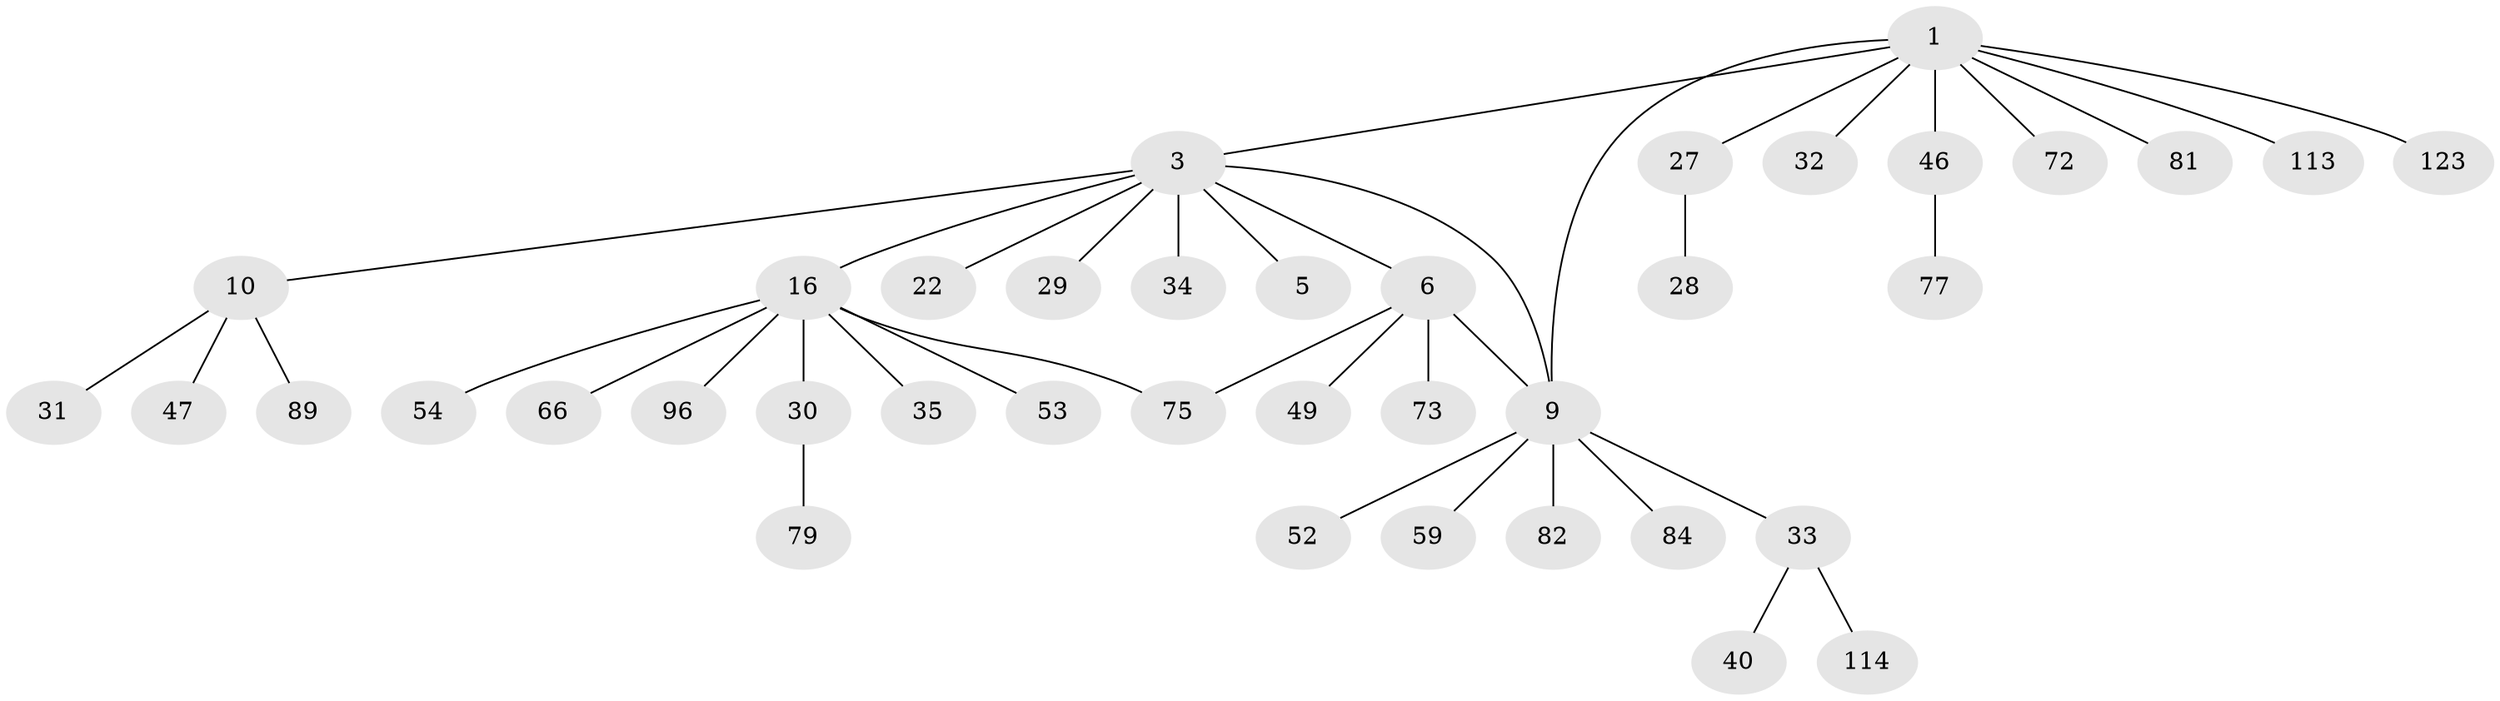 // original degree distribution, {3: 0.13076923076923078, 6: 0.038461538461538464, 7: 0.023076923076923078, 2: 0.2230769230769231, 4: 0.07692307692307693, 1: 0.5, 5: 0.007692307692307693}
// Generated by graph-tools (version 1.1) at 2025/16/03/04/25 18:16:59]
// undirected, 39 vertices, 41 edges
graph export_dot {
graph [start="1"]
  node [color=gray90,style=filled];
  1 [super="+2+111+125"];
  3 [super="+7+4+97+95+13"];
  5 [super="+8"];
  6 [super="+20+56+61+11+68"];
  9 [super="+118+21+67+51"];
  10 [super="+36+19+91+116+15"];
  16 [super="+18+17"];
  22 [super="+48"];
  27 [super="+57"];
  28;
  29 [super="+65+64"];
  30 [super="+86+90+37"];
  31;
  32 [super="+122+129"];
  33 [super="+78"];
  34;
  35 [super="+45"];
  40 [super="+71"];
  46 [super="+60"];
  47;
  49;
  52;
  53 [super="+110+74"];
  54;
  59 [super="+70"];
  66;
  72 [super="+83"];
  73;
  75 [super="+106+80"];
  77 [super="+102"];
  79;
  81;
  82 [super="+108"];
  84;
  89;
  96;
  113;
  114;
  123;
  1 -- 32;
  1 -- 3;
  1 -- 72;
  1 -- 27;
  1 -- 46;
  1 -- 81;
  1 -- 113;
  1 -- 123;
  1 -- 9;
  3 -- 5;
  3 -- 34;
  3 -- 16;
  3 -- 6;
  3 -- 22;
  3 -- 9;
  3 -- 10;
  3 -- 29;
  6 -- 49;
  6 -- 75;
  6 -- 73;
  6 -- 9 [weight=2];
  9 -- 33 [weight=2];
  9 -- 82 [weight=2];
  9 -- 52;
  9 -- 84;
  9 -- 59;
  10 -- 31;
  10 -- 89;
  10 -- 47;
  16 -- 35;
  16 -- 96;
  16 -- 54;
  16 -- 66;
  16 -- 53;
  16 -- 30;
  16 -- 75;
  27 -- 28;
  30 -- 79;
  33 -- 40;
  33 -- 114;
  46 -- 77;
}
